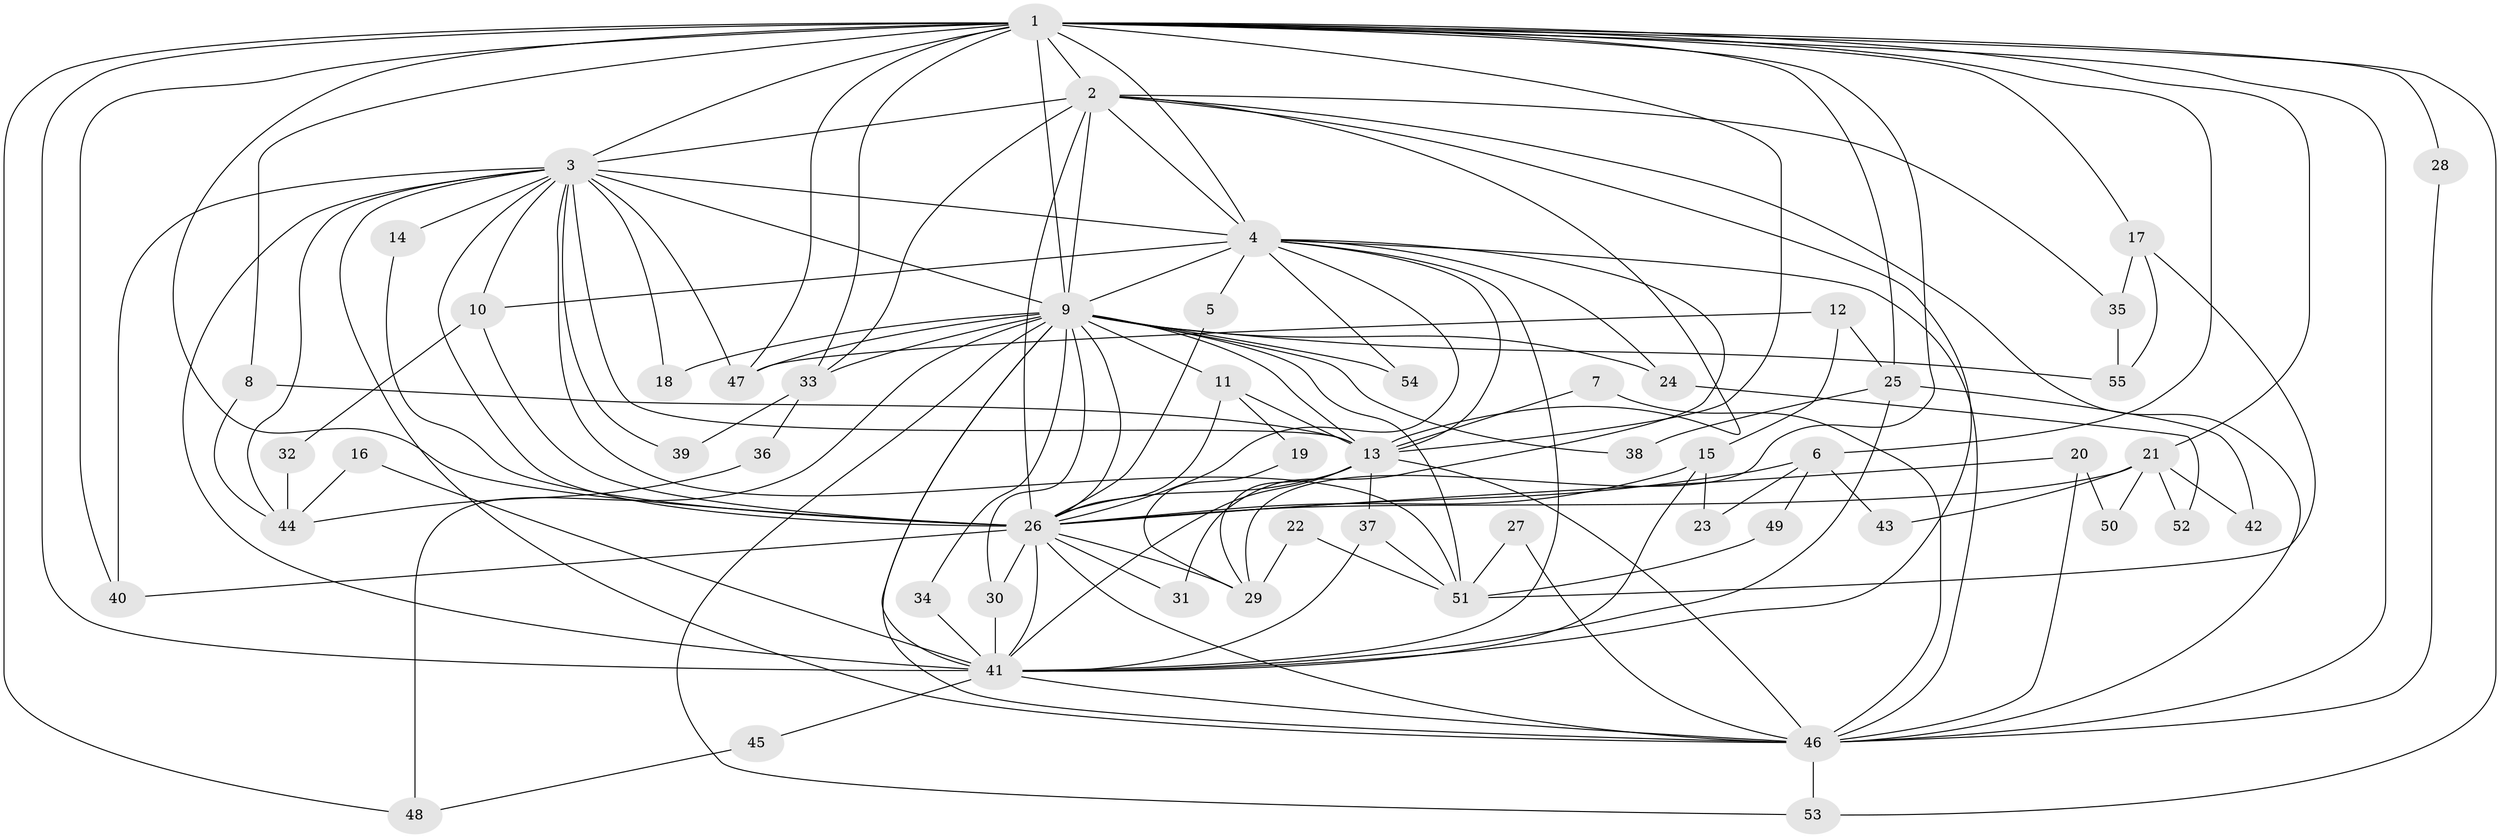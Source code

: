 // original degree distribution, {24: 0.01282051282051282, 14: 0.01282051282051282, 18: 0.01282051282051282, 27: 0.01282051282051282, 23: 0.01282051282051282, 11: 0.01282051282051282, 15: 0.038461538461538464, 13: 0.01282051282051282, 2: 0.5512820512820513, 5: 0.07692307692307693, 4: 0.07692307692307693, 3: 0.14102564102564102, 8: 0.01282051282051282, 6: 0.01282051282051282}
// Generated by graph-tools (version 1.1) at 2025/36/03/04/25 23:36:15]
// undirected, 55 vertices, 139 edges
graph export_dot {
  node [color=gray90,style=filled];
  1;
  2;
  3;
  4;
  5;
  6;
  7;
  8;
  9;
  10;
  11;
  12;
  13;
  14;
  15;
  16;
  17;
  18;
  19;
  20;
  21;
  22;
  23;
  24;
  25;
  26;
  27;
  28;
  29;
  30;
  31;
  32;
  33;
  34;
  35;
  36;
  37;
  38;
  39;
  40;
  41;
  42;
  43;
  44;
  45;
  46;
  47;
  48;
  49;
  50;
  51;
  52;
  53;
  54;
  55;
  1 -- 2 [weight=1.0];
  1 -- 3 [weight=2.0];
  1 -- 4 [weight=1.0];
  1 -- 6 [weight=1.0];
  1 -- 8 [weight=1.0];
  1 -- 9 [weight=2.0];
  1 -- 13 [weight=1.0];
  1 -- 17 [weight=1.0];
  1 -- 21 [weight=1.0];
  1 -- 25 [weight=1.0];
  1 -- 26 [weight=2.0];
  1 -- 28 [weight=1.0];
  1 -- 29 [weight=1.0];
  1 -- 33 [weight=1.0];
  1 -- 40 [weight=1.0];
  1 -- 41 [weight=1.0];
  1 -- 46 [weight=2.0];
  1 -- 47 [weight=1.0];
  1 -- 48 [weight=1.0];
  1 -- 53 [weight=1.0];
  2 -- 3 [weight=2.0];
  2 -- 4 [weight=1.0];
  2 -- 9 [weight=1.0];
  2 -- 13 [weight=1.0];
  2 -- 26 [weight=1.0];
  2 -- 33 [weight=1.0];
  2 -- 35 [weight=1.0];
  2 -- 41 [weight=1.0];
  2 -- 46 [weight=1.0];
  3 -- 4 [weight=2.0];
  3 -- 9 [weight=2.0];
  3 -- 10 [weight=1.0];
  3 -- 13 [weight=2.0];
  3 -- 14 [weight=1.0];
  3 -- 18 [weight=1.0];
  3 -- 26 [weight=2.0];
  3 -- 39 [weight=1.0];
  3 -- 40 [weight=1.0];
  3 -- 41 [weight=3.0];
  3 -- 44 [weight=1.0];
  3 -- 46 [weight=2.0];
  3 -- 47 [weight=1.0];
  3 -- 51 [weight=1.0];
  4 -- 5 [weight=1.0];
  4 -- 9 [weight=1.0];
  4 -- 10 [weight=1.0];
  4 -- 13 [weight=1.0];
  4 -- 24 [weight=1.0];
  4 -- 26 [weight=1.0];
  4 -- 31 [weight=1.0];
  4 -- 41 [weight=1.0];
  4 -- 46 [weight=1.0];
  4 -- 54 [weight=1.0];
  5 -- 26 [weight=1.0];
  6 -- 23 [weight=1.0];
  6 -- 26 [weight=1.0];
  6 -- 43 [weight=1.0];
  6 -- 49 [weight=1.0];
  7 -- 13 [weight=1.0];
  7 -- 46 [weight=1.0];
  8 -- 13 [weight=1.0];
  8 -- 44 [weight=1.0];
  9 -- 11 [weight=1.0];
  9 -- 13 [weight=2.0];
  9 -- 18 [weight=1.0];
  9 -- 24 [weight=1.0];
  9 -- 26 [weight=1.0];
  9 -- 30 [weight=1.0];
  9 -- 33 [weight=1.0];
  9 -- 34 [weight=1.0];
  9 -- 38 [weight=1.0];
  9 -- 41 [weight=1.0];
  9 -- 46 [weight=1.0];
  9 -- 47 [weight=1.0];
  9 -- 48 [weight=1.0];
  9 -- 51 [weight=1.0];
  9 -- 53 [weight=1.0];
  9 -- 54 [weight=1.0];
  9 -- 55 [weight=1.0];
  10 -- 26 [weight=1.0];
  10 -- 32 [weight=1.0];
  11 -- 13 [weight=1.0];
  11 -- 19 [weight=1.0];
  11 -- 26 [weight=1.0];
  12 -- 15 [weight=1.0];
  12 -- 25 [weight=1.0];
  12 -- 47 [weight=1.0];
  13 -- 26 [weight=1.0];
  13 -- 29 [weight=1.0];
  13 -- 37 [weight=1.0];
  13 -- 41 [weight=1.0];
  13 -- 46 [weight=1.0];
  14 -- 26 [weight=1.0];
  15 -- 23 [weight=1.0];
  15 -- 26 [weight=2.0];
  15 -- 41 [weight=1.0];
  16 -- 41 [weight=1.0];
  16 -- 44 [weight=1.0];
  17 -- 35 [weight=1.0];
  17 -- 51 [weight=1.0];
  17 -- 55 [weight=1.0];
  19 -- 29 [weight=1.0];
  20 -- 26 [weight=1.0];
  20 -- 46 [weight=1.0];
  20 -- 50 [weight=1.0];
  21 -- 26 [weight=1.0];
  21 -- 42 [weight=1.0];
  21 -- 43 [weight=1.0];
  21 -- 50 [weight=1.0];
  21 -- 52 [weight=1.0];
  22 -- 29 [weight=1.0];
  22 -- 51 [weight=1.0];
  24 -- 52 [weight=1.0];
  25 -- 38 [weight=1.0];
  25 -- 41 [weight=1.0];
  25 -- 42 [weight=1.0];
  26 -- 29 [weight=1.0];
  26 -- 30 [weight=1.0];
  26 -- 31 [weight=1.0];
  26 -- 40 [weight=1.0];
  26 -- 41 [weight=1.0];
  26 -- 46 [weight=1.0];
  27 -- 46 [weight=1.0];
  27 -- 51 [weight=1.0];
  28 -- 46 [weight=1.0];
  30 -- 41 [weight=1.0];
  32 -- 44 [weight=1.0];
  33 -- 36 [weight=1.0];
  33 -- 39 [weight=1.0];
  34 -- 41 [weight=1.0];
  35 -- 55 [weight=1.0];
  36 -- 44 [weight=1.0];
  37 -- 41 [weight=1.0];
  37 -- 51 [weight=1.0];
  41 -- 45 [weight=1.0];
  41 -- 46 [weight=1.0];
  45 -- 48 [weight=1.0];
  46 -- 53 [weight=1.0];
  49 -- 51 [weight=1.0];
}
